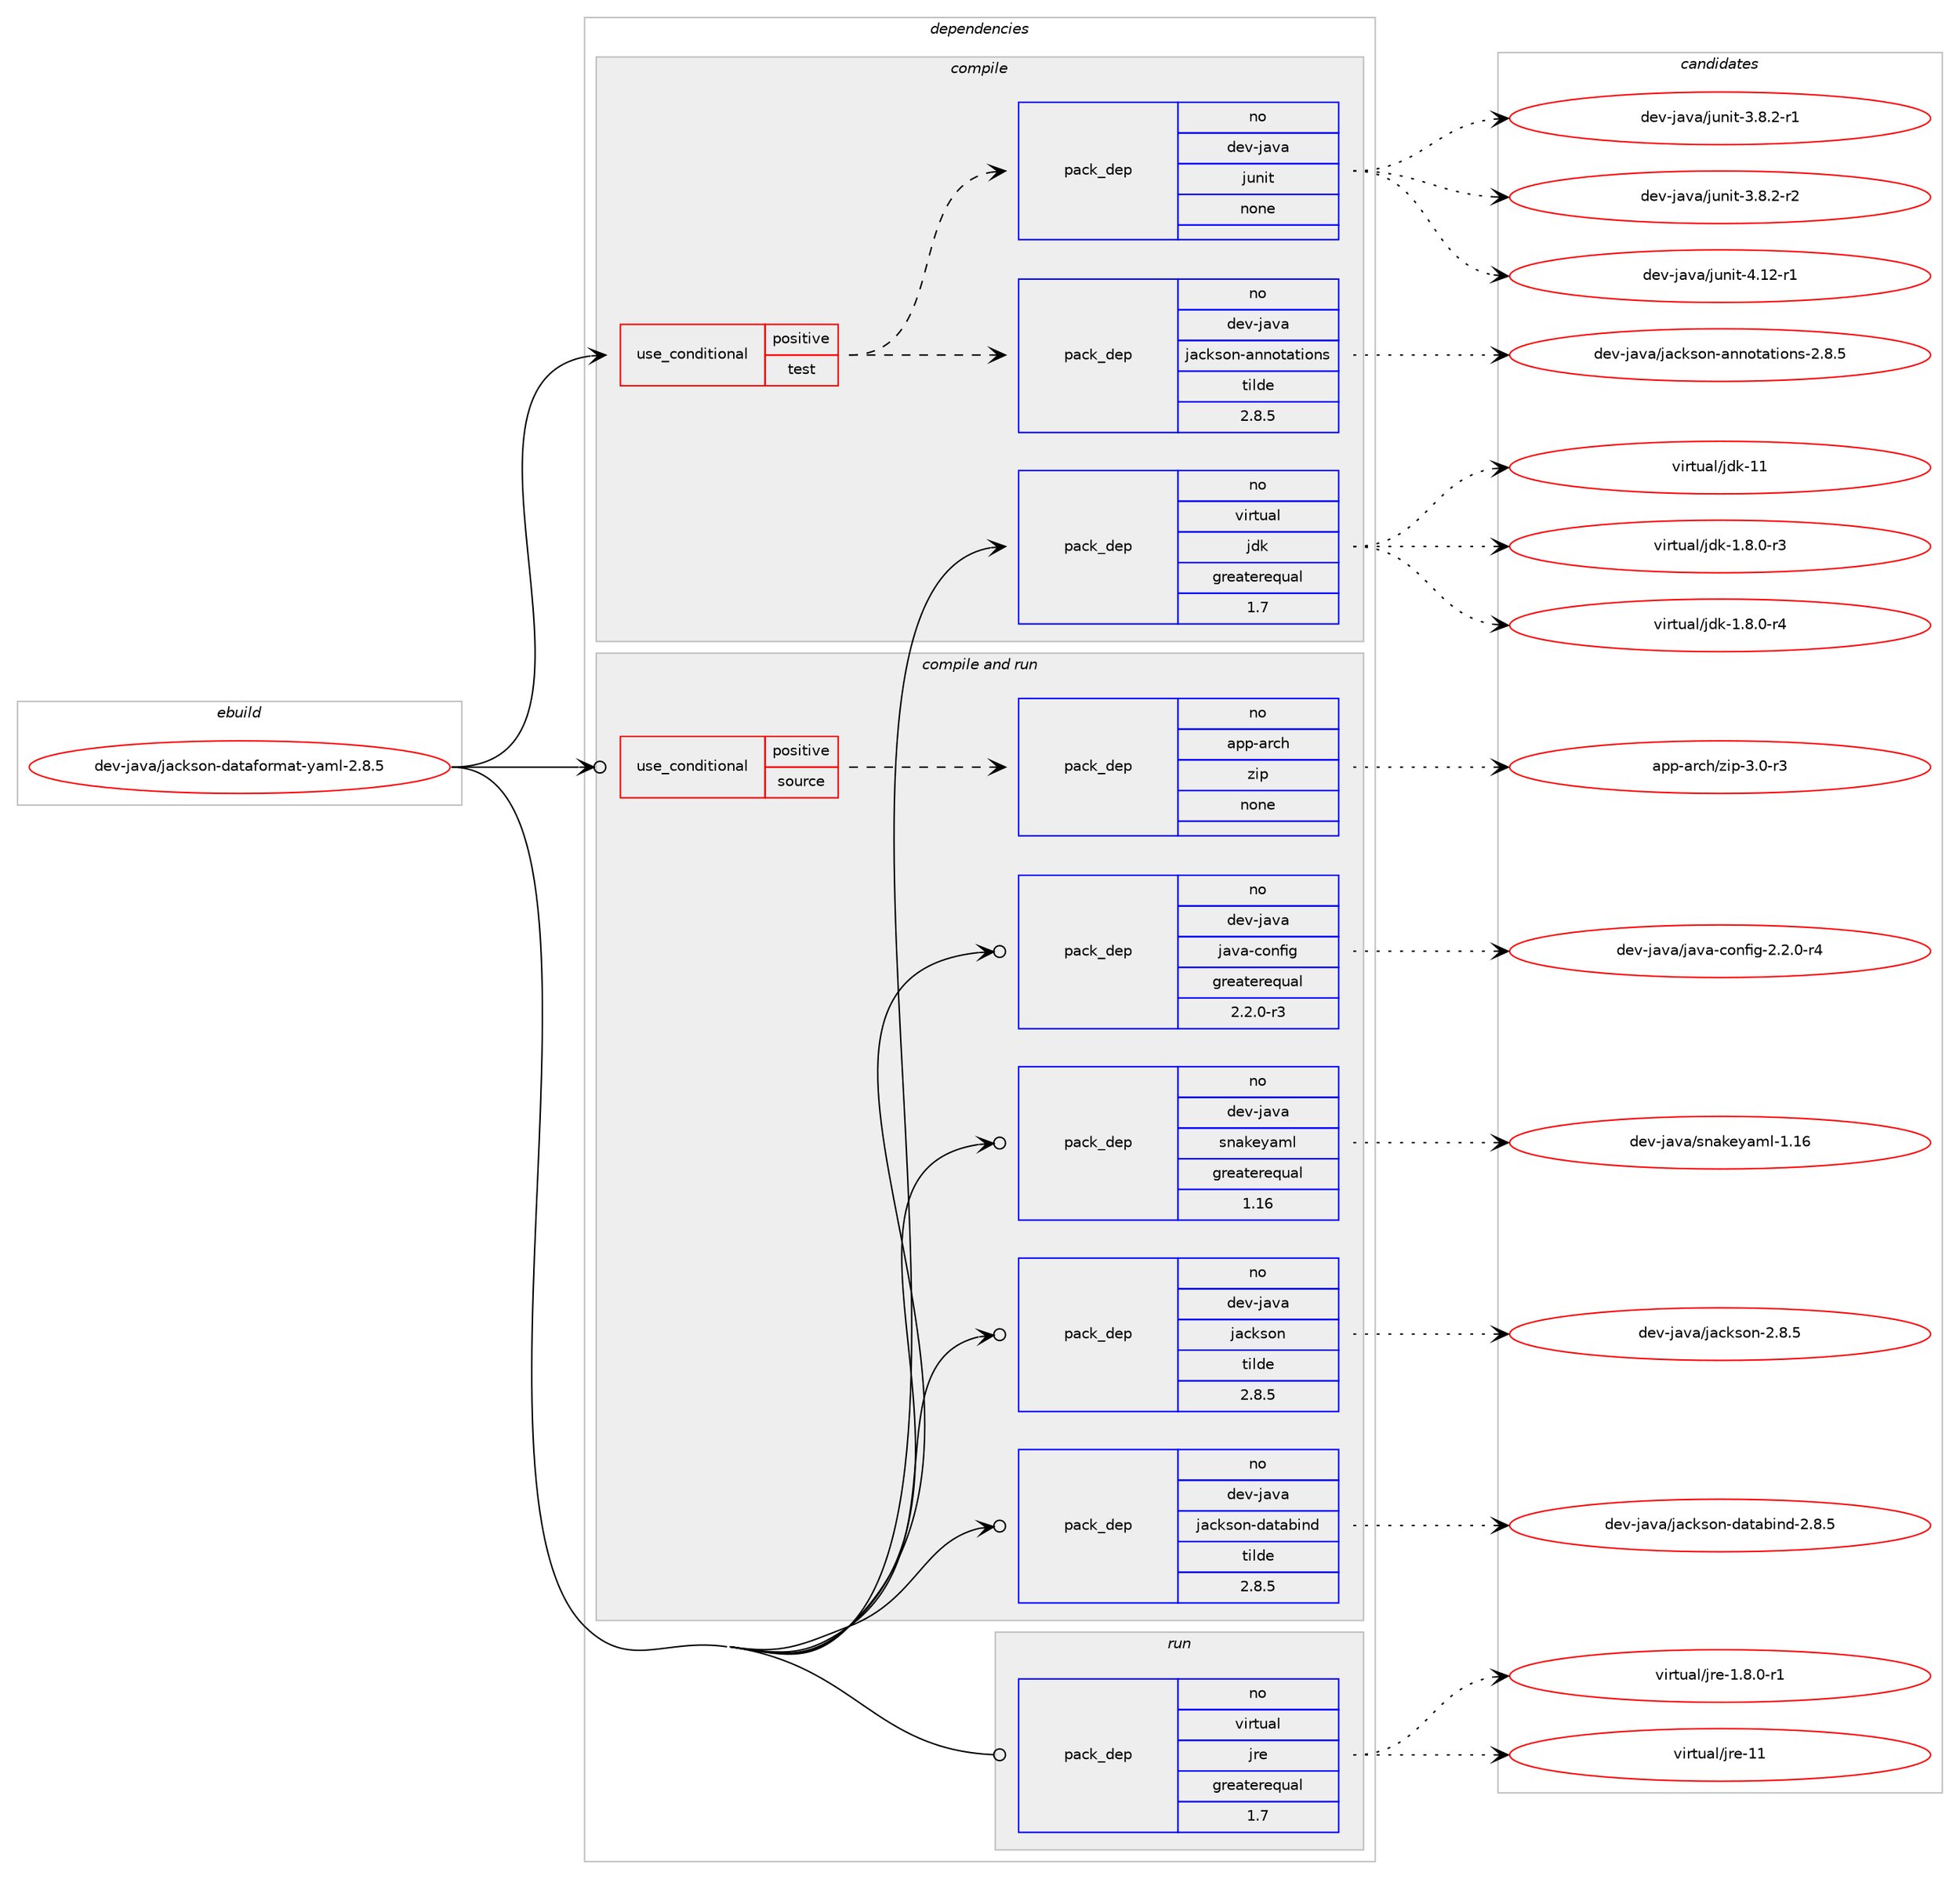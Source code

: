 digraph prolog {

# *************
# Graph options
# *************

newrank=true;
concentrate=true;
compound=true;
graph [rankdir=LR,fontname=Helvetica,fontsize=10,ranksep=1.5];#, ranksep=2.5, nodesep=0.2];
edge  [arrowhead=vee];
node  [fontname=Helvetica,fontsize=10];

# **********
# The ebuild
# **********

subgraph cluster_leftcol {
color=gray;
rank=same;
label=<<i>ebuild</i>>;
id [label="dev-java/jackson-dataformat-yaml-2.8.5", color=red, width=4, href="../dev-java/jackson-dataformat-yaml-2.8.5.svg"];
}

# ****************
# The dependencies
# ****************

subgraph cluster_midcol {
color=gray;
label=<<i>dependencies</i>>;
subgraph cluster_compile {
fillcolor="#eeeeee";
style=filled;
label=<<i>compile</i>>;
subgraph cond362795 {
dependency1353417 [label=<<TABLE BORDER="0" CELLBORDER="1" CELLSPACING="0" CELLPADDING="4"><TR><TD ROWSPAN="3" CELLPADDING="10">use_conditional</TD></TR><TR><TD>positive</TD></TR><TR><TD>test</TD></TR></TABLE>>, shape=none, color=red];
subgraph pack968189 {
dependency1353418 [label=<<TABLE BORDER="0" CELLBORDER="1" CELLSPACING="0" CELLPADDING="4" WIDTH="220"><TR><TD ROWSPAN="6" CELLPADDING="30">pack_dep</TD></TR><TR><TD WIDTH="110">no</TD></TR><TR><TD>dev-java</TD></TR><TR><TD>jackson-annotations</TD></TR><TR><TD>tilde</TD></TR><TR><TD>2.8.5</TD></TR></TABLE>>, shape=none, color=blue];
}
dependency1353417:e -> dependency1353418:w [weight=20,style="dashed",arrowhead="vee"];
subgraph pack968190 {
dependency1353419 [label=<<TABLE BORDER="0" CELLBORDER="1" CELLSPACING="0" CELLPADDING="4" WIDTH="220"><TR><TD ROWSPAN="6" CELLPADDING="30">pack_dep</TD></TR><TR><TD WIDTH="110">no</TD></TR><TR><TD>dev-java</TD></TR><TR><TD>junit</TD></TR><TR><TD>none</TD></TR><TR><TD></TD></TR></TABLE>>, shape=none, color=blue];
}
dependency1353417:e -> dependency1353419:w [weight=20,style="dashed",arrowhead="vee"];
}
id:e -> dependency1353417:w [weight=20,style="solid",arrowhead="vee"];
subgraph pack968191 {
dependency1353420 [label=<<TABLE BORDER="0" CELLBORDER="1" CELLSPACING="0" CELLPADDING="4" WIDTH="220"><TR><TD ROWSPAN="6" CELLPADDING="30">pack_dep</TD></TR><TR><TD WIDTH="110">no</TD></TR><TR><TD>virtual</TD></TR><TR><TD>jdk</TD></TR><TR><TD>greaterequal</TD></TR><TR><TD>1.7</TD></TR></TABLE>>, shape=none, color=blue];
}
id:e -> dependency1353420:w [weight=20,style="solid",arrowhead="vee"];
}
subgraph cluster_compileandrun {
fillcolor="#eeeeee";
style=filled;
label=<<i>compile and run</i>>;
subgraph cond362796 {
dependency1353421 [label=<<TABLE BORDER="0" CELLBORDER="1" CELLSPACING="0" CELLPADDING="4"><TR><TD ROWSPAN="3" CELLPADDING="10">use_conditional</TD></TR><TR><TD>positive</TD></TR><TR><TD>source</TD></TR></TABLE>>, shape=none, color=red];
subgraph pack968192 {
dependency1353422 [label=<<TABLE BORDER="0" CELLBORDER="1" CELLSPACING="0" CELLPADDING="4" WIDTH="220"><TR><TD ROWSPAN="6" CELLPADDING="30">pack_dep</TD></TR><TR><TD WIDTH="110">no</TD></TR><TR><TD>app-arch</TD></TR><TR><TD>zip</TD></TR><TR><TD>none</TD></TR><TR><TD></TD></TR></TABLE>>, shape=none, color=blue];
}
dependency1353421:e -> dependency1353422:w [weight=20,style="dashed",arrowhead="vee"];
}
id:e -> dependency1353421:w [weight=20,style="solid",arrowhead="odotvee"];
subgraph pack968193 {
dependency1353423 [label=<<TABLE BORDER="0" CELLBORDER="1" CELLSPACING="0" CELLPADDING="4" WIDTH="220"><TR><TD ROWSPAN="6" CELLPADDING="30">pack_dep</TD></TR><TR><TD WIDTH="110">no</TD></TR><TR><TD>dev-java</TD></TR><TR><TD>jackson</TD></TR><TR><TD>tilde</TD></TR><TR><TD>2.8.5</TD></TR></TABLE>>, shape=none, color=blue];
}
id:e -> dependency1353423:w [weight=20,style="solid",arrowhead="odotvee"];
subgraph pack968194 {
dependency1353424 [label=<<TABLE BORDER="0" CELLBORDER="1" CELLSPACING="0" CELLPADDING="4" WIDTH="220"><TR><TD ROWSPAN="6" CELLPADDING="30">pack_dep</TD></TR><TR><TD WIDTH="110">no</TD></TR><TR><TD>dev-java</TD></TR><TR><TD>jackson-databind</TD></TR><TR><TD>tilde</TD></TR><TR><TD>2.8.5</TD></TR></TABLE>>, shape=none, color=blue];
}
id:e -> dependency1353424:w [weight=20,style="solid",arrowhead="odotvee"];
subgraph pack968195 {
dependency1353425 [label=<<TABLE BORDER="0" CELLBORDER="1" CELLSPACING="0" CELLPADDING="4" WIDTH="220"><TR><TD ROWSPAN="6" CELLPADDING="30">pack_dep</TD></TR><TR><TD WIDTH="110">no</TD></TR><TR><TD>dev-java</TD></TR><TR><TD>java-config</TD></TR><TR><TD>greaterequal</TD></TR><TR><TD>2.2.0-r3</TD></TR></TABLE>>, shape=none, color=blue];
}
id:e -> dependency1353425:w [weight=20,style="solid",arrowhead="odotvee"];
subgraph pack968196 {
dependency1353426 [label=<<TABLE BORDER="0" CELLBORDER="1" CELLSPACING="0" CELLPADDING="4" WIDTH="220"><TR><TD ROWSPAN="6" CELLPADDING="30">pack_dep</TD></TR><TR><TD WIDTH="110">no</TD></TR><TR><TD>dev-java</TD></TR><TR><TD>snakeyaml</TD></TR><TR><TD>greaterequal</TD></TR><TR><TD>1.16</TD></TR></TABLE>>, shape=none, color=blue];
}
id:e -> dependency1353426:w [weight=20,style="solid",arrowhead="odotvee"];
}
subgraph cluster_run {
fillcolor="#eeeeee";
style=filled;
label=<<i>run</i>>;
subgraph pack968197 {
dependency1353427 [label=<<TABLE BORDER="0" CELLBORDER="1" CELLSPACING="0" CELLPADDING="4" WIDTH="220"><TR><TD ROWSPAN="6" CELLPADDING="30">pack_dep</TD></TR><TR><TD WIDTH="110">no</TD></TR><TR><TD>virtual</TD></TR><TR><TD>jre</TD></TR><TR><TD>greaterequal</TD></TR><TR><TD>1.7</TD></TR></TABLE>>, shape=none, color=blue];
}
id:e -> dependency1353427:w [weight=20,style="solid",arrowhead="odot"];
}
}

# **************
# The candidates
# **************

subgraph cluster_choices {
rank=same;
color=gray;
label=<<i>candidates</i>>;

subgraph choice968189 {
color=black;
nodesep=1;
choice100101118451069711897471069799107115111110459711011011111697116105111110115455046564653 [label="dev-java/jackson-annotations-2.8.5", color=red, width=4,href="../dev-java/jackson-annotations-2.8.5.svg"];
dependency1353418:e -> choice100101118451069711897471069799107115111110459711011011111697116105111110115455046564653:w [style=dotted,weight="100"];
}
subgraph choice968190 {
color=black;
nodesep=1;
choice100101118451069711897471061171101051164551465646504511449 [label="dev-java/junit-3.8.2-r1", color=red, width=4,href="../dev-java/junit-3.8.2-r1.svg"];
choice100101118451069711897471061171101051164551465646504511450 [label="dev-java/junit-3.8.2-r2", color=red, width=4,href="../dev-java/junit-3.8.2-r2.svg"];
choice1001011184510697118974710611711010511645524649504511449 [label="dev-java/junit-4.12-r1", color=red, width=4,href="../dev-java/junit-4.12-r1.svg"];
dependency1353419:e -> choice100101118451069711897471061171101051164551465646504511449:w [style=dotted,weight="100"];
dependency1353419:e -> choice100101118451069711897471061171101051164551465646504511450:w [style=dotted,weight="100"];
dependency1353419:e -> choice1001011184510697118974710611711010511645524649504511449:w [style=dotted,weight="100"];
}
subgraph choice968191 {
color=black;
nodesep=1;
choice11810511411611797108471061001074549465646484511451 [label="virtual/jdk-1.8.0-r3", color=red, width=4,href="../virtual/jdk-1.8.0-r3.svg"];
choice11810511411611797108471061001074549465646484511452 [label="virtual/jdk-1.8.0-r4", color=red, width=4,href="../virtual/jdk-1.8.0-r4.svg"];
choice1181051141161179710847106100107454949 [label="virtual/jdk-11", color=red, width=4,href="../virtual/jdk-11.svg"];
dependency1353420:e -> choice11810511411611797108471061001074549465646484511451:w [style=dotted,weight="100"];
dependency1353420:e -> choice11810511411611797108471061001074549465646484511452:w [style=dotted,weight="100"];
dependency1353420:e -> choice1181051141161179710847106100107454949:w [style=dotted,weight="100"];
}
subgraph choice968192 {
color=black;
nodesep=1;
choice9711211245971149910447122105112455146484511451 [label="app-arch/zip-3.0-r3", color=red, width=4,href="../app-arch/zip-3.0-r3.svg"];
dependency1353422:e -> choice9711211245971149910447122105112455146484511451:w [style=dotted,weight="100"];
}
subgraph choice968193 {
color=black;
nodesep=1;
choice100101118451069711897471069799107115111110455046564653 [label="dev-java/jackson-2.8.5", color=red, width=4,href="../dev-java/jackson-2.8.5.svg"];
dependency1353423:e -> choice100101118451069711897471069799107115111110455046564653:w [style=dotted,weight="100"];
}
subgraph choice968194 {
color=black;
nodesep=1;
choice10010111845106971189747106979910711511111045100971169798105110100455046564653 [label="dev-java/jackson-databind-2.8.5", color=red, width=4,href="../dev-java/jackson-databind-2.8.5.svg"];
dependency1353424:e -> choice10010111845106971189747106979910711511111045100971169798105110100455046564653:w [style=dotted,weight="100"];
}
subgraph choice968195 {
color=black;
nodesep=1;
choice10010111845106971189747106971189745991111101021051034550465046484511452 [label="dev-java/java-config-2.2.0-r4", color=red, width=4,href="../dev-java/java-config-2.2.0-r4.svg"];
dependency1353425:e -> choice10010111845106971189747106971189745991111101021051034550465046484511452:w [style=dotted,weight="100"];
}
subgraph choice968196 {
color=black;
nodesep=1;
choice1001011184510697118974711511097107101121971091084549464954 [label="dev-java/snakeyaml-1.16", color=red, width=4,href="../dev-java/snakeyaml-1.16.svg"];
dependency1353426:e -> choice1001011184510697118974711511097107101121971091084549464954:w [style=dotted,weight="100"];
}
subgraph choice968197 {
color=black;
nodesep=1;
choice11810511411611797108471061141014549465646484511449 [label="virtual/jre-1.8.0-r1", color=red, width=4,href="../virtual/jre-1.8.0-r1.svg"];
choice1181051141161179710847106114101454949 [label="virtual/jre-11", color=red, width=4,href="../virtual/jre-11.svg"];
dependency1353427:e -> choice11810511411611797108471061141014549465646484511449:w [style=dotted,weight="100"];
dependency1353427:e -> choice1181051141161179710847106114101454949:w [style=dotted,weight="100"];
}
}

}

